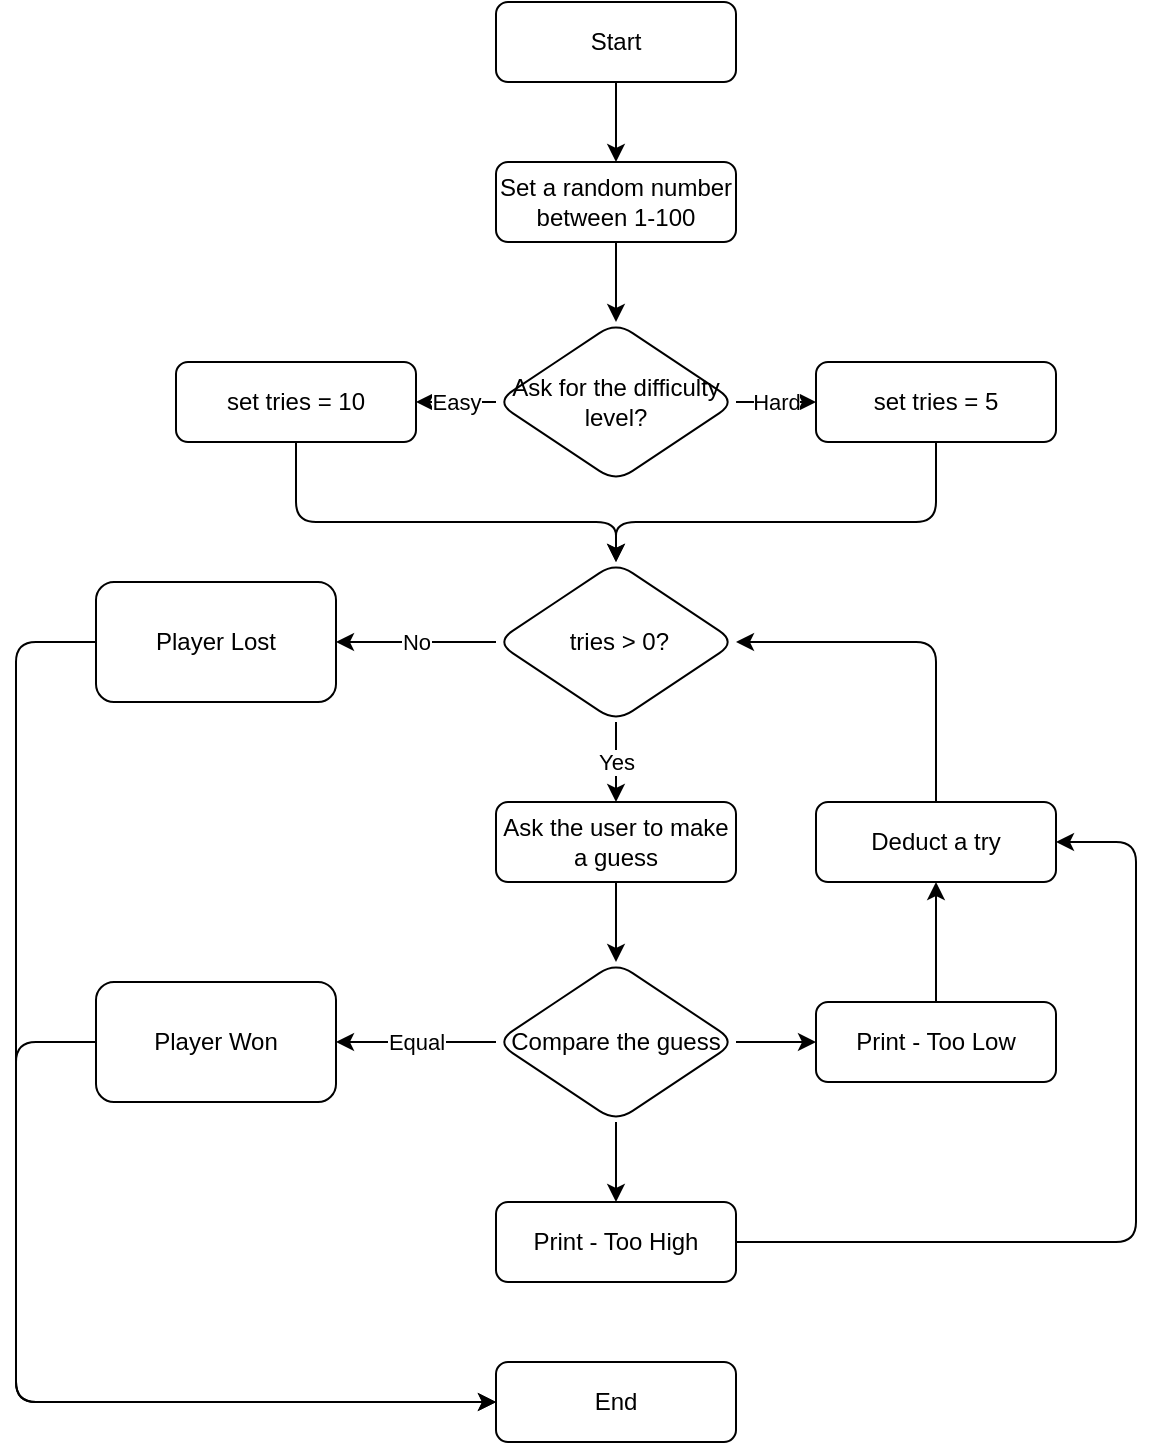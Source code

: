 <mxfile>
    <diagram id="BQnX_UN72r43NHVqSuTN" name="Page-1">
        <mxGraphModel dx="746" dy="571" grid="1" gridSize="10" guides="1" tooltips="1" connect="1" arrows="1" fold="1" page="1" pageScale="1" pageWidth="850" pageHeight="1100" math="0" shadow="0">
            <root>
                <mxCell id="0"/>
                <mxCell id="1" parent="0"/>
                <mxCell id="4" value="" style="edgeStyle=none;html=1;" edge="1" parent="1" source="2" target="3">
                    <mxGeometry relative="1" as="geometry"/>
                </mxCell>
                <mxCell id="2" value="Start" style="rounded=1;whiteSpace=wrap;html=1;" vertex="1" parent="1">
                    <mxGeometry x="320" y="40" width="120" height="40" as="geometry"/>
                </mxCell>
                <mxCell id="8" value="" style="edgeStyle=none;html=1;" edge="1" parent="1" source="3" target="7">
                    <mxGeometry relative="1" as="geometry"/>
                </mxCell>
                <mxCell id="3" value="Set a random number between 1-100" style="rounded=1;whiteSpace=wrap;html=1;" vertex="1" parent="1">
                    <mxGeometry x="320" y="120" width="120" height="40" as="geometry"/>
                </mxCell>
                <mxCell id="12" value="Easy" style="edgeStyle=none;html=1;" edge="1" parent="1" source="7" target="11">
                    <mxGeometry relative="1" as="geometry"/>
                </mxCell>
                <mxCell id="14" value="Hard" style="edgeStyle=none;html=1;" edge="1" parent="1" source="7" target="13">
                    <mxGeometry relative="1" as="geometry"/>
                </mxCell>
                <mxCell id="7" value="Ask for the difficulty level?" style="rhombus;whiteSpace=wrap;html=1;rounded=1;" vertex="1" parent="1">
                    <mxGeometry x="320" y="200" width="120" height="80" as="geometry"/>
                </mxCell>
                <mxCell id="18" value="" style="edgeStyle=none;html=1;" edge="1" parent="1" source="11" target="17">
                    <mxGeometry relative="1" as="geometry">
                        <Array as="points">
                            <mxPoint x="220" y="300"/>
                            <mxPoint x="380" y="300"/>
                        </Array>
                    </mxGeometry>
                </mxCell>
                <mxCell id="11" value="set tries = 10" style="whiteSpace=wrap;html=1;rounded=1;" vertex="1" parent="1">
                    <mxGeometry x="160" y="220" width="120" height="40" as="geometry"/>
                </mxCell>
                <mxCell id="19" style="edgeStyle=none;html=1;entryX=0.5;entryY=0;entryDx=0;entryDy=0;" edge="1" parent="1" source="13" target="17">
                    <mxGeometry relative="1" as="geometry">
                        <Array as="points">
                            <mxPoint x="540" y="300"/>
                            <mxPoint x="380" y="300"/>
                        </Array>
                    </mxGeometry>
                </mxCell>
                <mxCell id="13" value="set tries = 5" style="whiteSpace=wrap;html=1;rounded=1;" vertex="1" parent="1">
                    <mxGeometry x="480" y="220" width="120" height="40" as="geometry"/>
                </mxCell>
                <mxCell id="22" value="No" style="edgeStyle=none;html=1;" edge="1" parent="1" source="17" target="21">
                    <mxGeometry relative="1" as="geometry"/>
                </mxCell>
                <mxCell id="26" value="" style="edgeStyle=none;html=1;startArrow=none;" edge="1" parent="1" source="30" target="25">
                    <mxGeometry relative="1" as="geometry"/>
                </mxCell>
                <mxCell id="31" value="Yes" style="edgeStyle=none;html=1;" edge="1" parent="1" source="17" target="30">
                    <mxGeometry relative="1" as="geometry"/>
                </mxCell>
                <mxCell id="17" value="&amp;nbsp;tries &amp;gt; 0?" style="rhombus;whiteSpace=wrap;html=1;rounded=1;" vertex="1" parent="1">
                    <mxGeometry x="320" y="320" width="120" height="80" as="geometry"/>
                </mxCell>
                <mxCell id="41" style="edgeStyle=none;html=1;entryX=0;entryY=0.5;entryDx=0;entryDy=0;exitX=0;exitY=0.5;exitDx=0;exitDy=0;" edge="1" parent="1" source="21" target="40">
                    <mxGeometry relative="1" as="geometry">
                        <Array as="points">
                            <mxPoint x="80" y="360"/>
                            <mxPoint x="80" y="740"/>
                        </Array>
                    </mxGeometry>
                </mxCell>
                <mxCell id="21" value="Player Lost" style="whiteSpace=wrap;html=1;rounded=1;" vertex="1" parent="1">
                    <mxGeometry x="120" y="330" width="120" height="60" as="geometry"/>
                </mxCell>
                <mxCell id="28" value="Equal" style="edgeStyle=none;html=1;" edge="1" parent="1" source="25" target="27">
                    <mxGeometry relative="1" as="geometry"/>
                </mxCell>
                <mxCell id="33" value="" style="edgeStyle=none;html=1;" edge="1" parent="1" source="25" target="32">
                    <mxGeometry relative="1" as="geometry"/>
                </mxCell>
                <mxCell id="35" value="" style="edgeStyle=none;html=1;" edge="1" parent="1" source="25" target="34">
                    <mxGeometry relative="1" as="geometry"/>
                </mxCell>
                <mxCell id="25" value="Compare the guess" style="rhombus;whiteSpace=wrap;html=1;rounded=1;" vertex="1" parent="1">
                    <mxGeometry x="320" y="520" width="120" height="80" as="geometry"/>
                </mxCell>
                <mxCell id="42" style="edgeStyle=none;html=1;entryX=0;entryY=0.5;entryDx=0;entryDy=0;exitX=0;exitY=0.5;exitDx=0;exitDy=0;" edge="1" parent="1" source="27" target="40">
                    <mxGeometry relative="1" as="geometry">
                        <Array as="points">
                            <mxPoint x="80" y="560"/>
                            <mxPoint x="80" y="740"/>
                        </Array>
                    </mxGeometry>
                </mxCell>
                <mxCell id="27" value="Player Won" style="whiteSpace=wrap;html=1;rounded=1;" vertex="1" parent="1">
                    <mxGeometry x="120" y="530" width="120" height="60" as="geometry"/>
                </mxCell>
                <mxCell id="30" value="Ask the user to make a guess" style="rounded=1;whiteSpace=wrap;html=1;" vertex="1" parent="1">
                    <mxGeometry x="320" y="440" width="120" height="40" as="geometry"/>
                </mxCell>
                <mxCell id="39" style="edgeStyle=none;html=1;entryX=1;entryY=0.5;entryDx=0;entryDy=0;" edge="1" parent="1" source="32" target="36">
                    <mxGeometry relative="1" as="geometry">
                        <Array as="points">
                            <mxPoint x="640" y="660"/>
                            <mxPoint x="640" y="460"/>
                        </Array>
                    </mxGeometry>
                </mxCell>
                <mxCell id="32" value="Print - Too High" style="whiteSpace=wrap;html=1;rounded=1;" vertex="1" parent="1">
                    <mxGeometry x="320" y="640" width="120" height="40" as="geometry"/>
                </mxCell>
                <mxCell id="37" value="" style="edgeStyle=none;html=1;" edge="1" parent="1" source="34" target="36">
                    <mxGeometry relative="1" as="geometry"/>
                </mxCell>
                <mxCell id="34" value="Print - Too Low" style="whiteSpace=wrap;html=1;rounded=1;" vertex="1" parent="1">
                    <mxGeometry x="480" y="540" width="120" height="40" as="geometry"/>
                </mxCell>
                <mxCell id="38" style="edgeStyle=none;html=1;entryX=1;entryY=0.5;entryDx=0;entryDy=0;" edge="1" parent="1" source="36" target="17">
                    <mxGeometry relative="1" as="geometry">
                        <Array as="points">
                            <mxPoint x="540" y="360"/>
                        </Array>
                    </mxGeometry>
                </mxCell>
                <mxCell id="36" value="Deduct a try" style="whiteSpace=wrap;html=1;rounded=1;" vertex="1" parent="1">
                    <mxGeometry x="480" y="440" width="120" height="40" as="geometry"/>
                </mxCell>
                <mxCell id="40" value="End" style="rounded=1;whiteSpace=wrap;html=1;" vertex="1" parent="1">
                    <mxGeometry x="320" y="720" width="120" height="40" as="geometry"/>
                </mxCell>
            </root>
        </mxGraphModel>
    </diagram>
</mxfile>